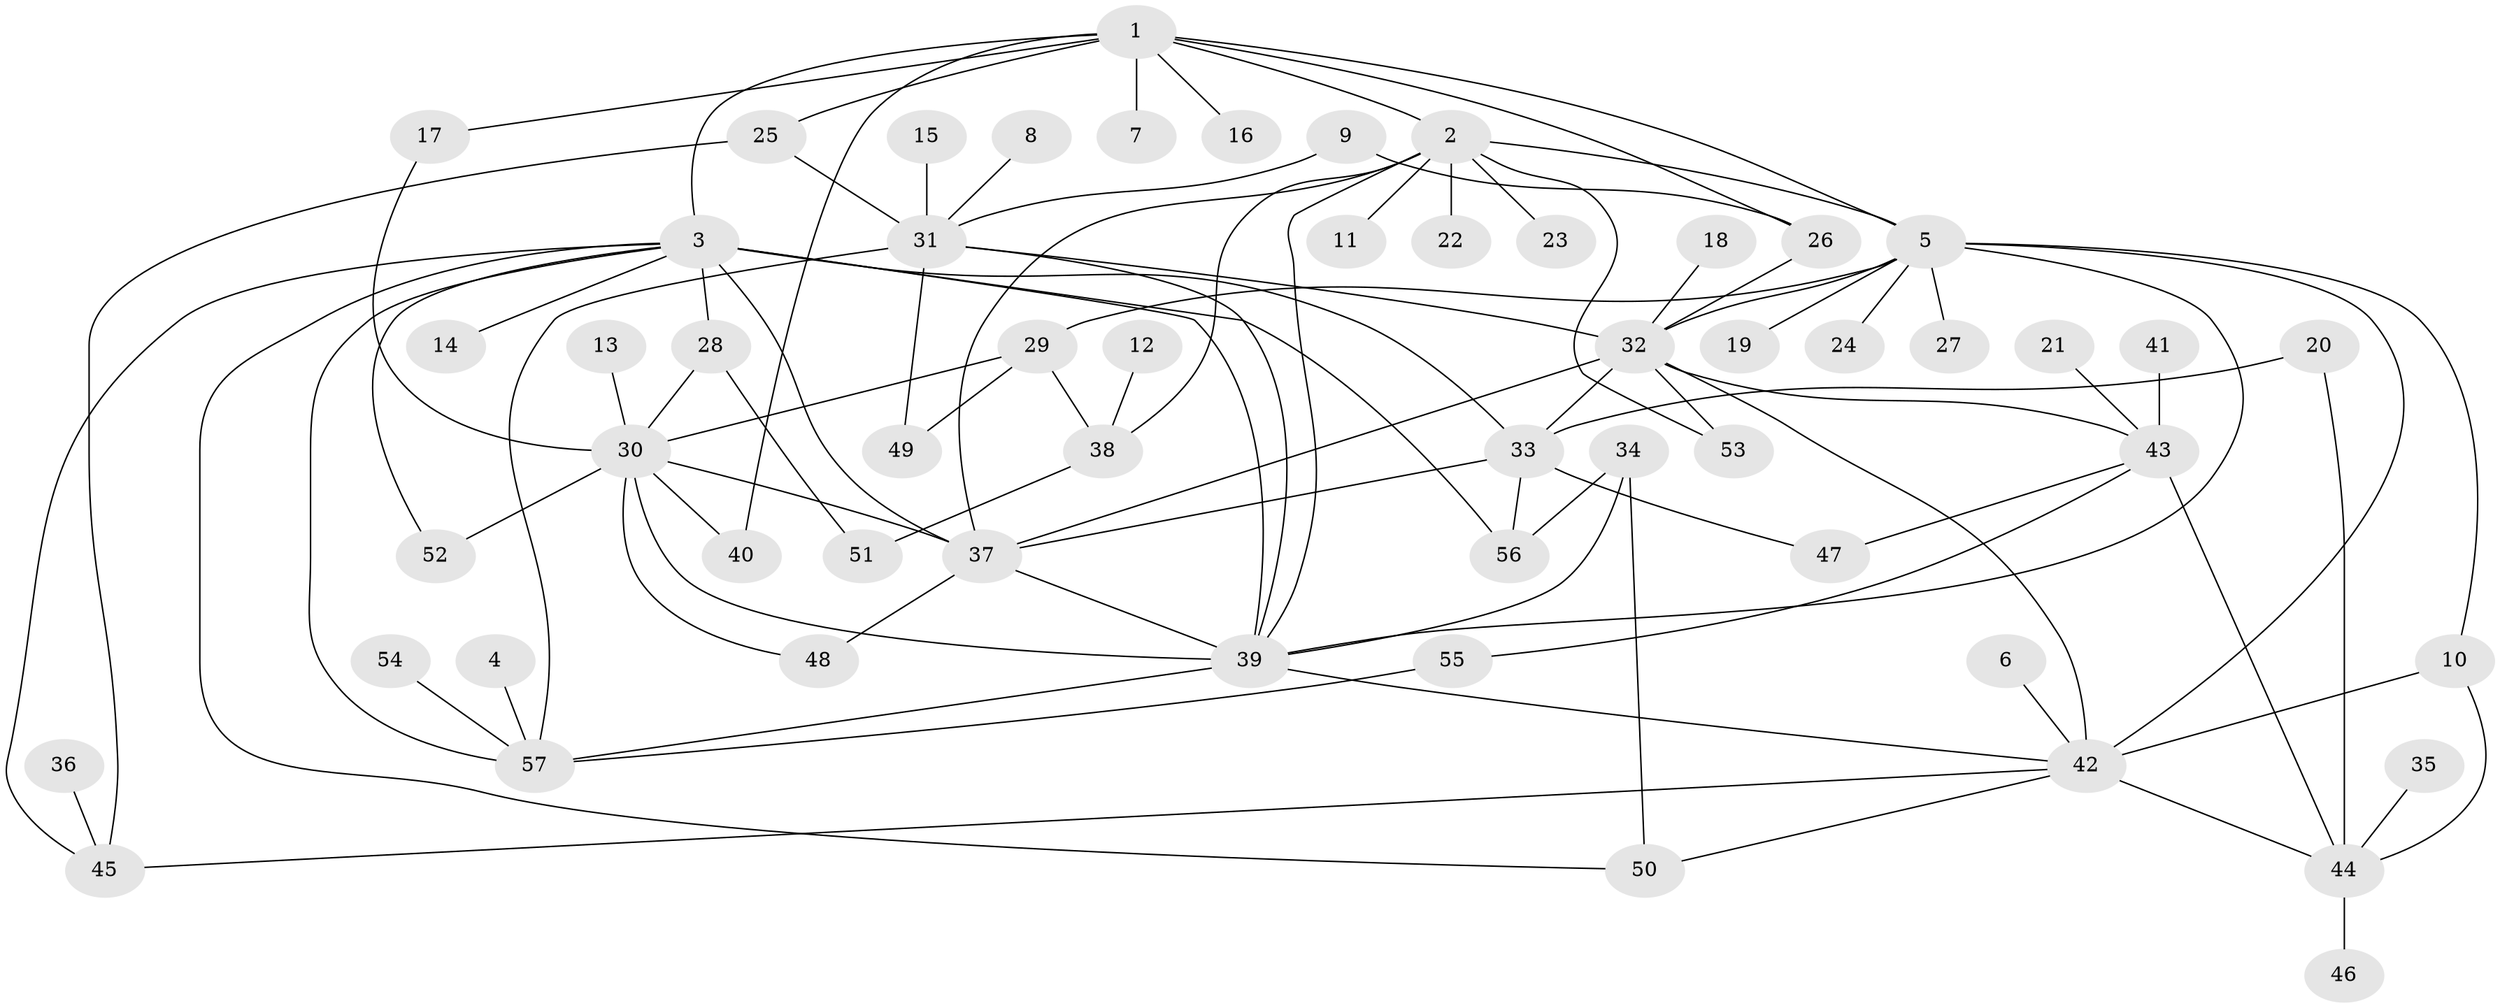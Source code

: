 // original degree distribution, {10: 0.008849557522123894, 13: 0.008849557522123894, 11: 0.017699115044247787, 12: 0.008849557522123894, 9: 0.017699115044247787, 7: 0.035398230088495575, 2: 0.22123893805309736, 3: 0.12389380530973451, 1: 0.45132743362831856, 5: 0.035398230088495575, 6: 0.02654867256637168, 4: 0.035398230088495575, 8: 0.008849557522123894}
// Generated by graph-tools (version 1.1) at 2025/49/03/09/25 03:49:57]
// undirected, 57 vertices, 95 edges
graph export_dot {
graph [start="1"]
  node [color=gray90,style=filled];
  1;
  2;
  3;
  4;
  5;
  6;
  7;
  8;
  9;
  10;
  11;
  12;
  13;
  14;
  15;
  16;
  17;
  18;
  19;
  20;
  21;
  22;
  23;
  24;
  25;
  26;
  27;
  28;
  29;
  30;
  31;
  32;
  33;
  34;
  35;
  36;
  37;
  38;
  39;
  40;
  41;
  42;
  43;
  44;
  45;
  46;
  47;
  48;
  49;
  50;
  51;
  52;
  53;
  54;
  55;
  56;
  57;
  1 -- 2 [weight=1.0];
  1 -- 3 [weight=1.0];
  1 -- 5 [weight=1.0];
  1 -- 7 [weight=1.0];
  1 -- 16 [weight=1.0];
  1 -- 17 [weight=1.0];
  1 -- 25 [weight=1.0];
  1 -- 26 [weight=1.0];
  1 -- 40 [weight=1.0];
  2 -- 5 [weight=1.0];
  2 -- 11 [weight=1.0];
  2 -- 22 [weight=1.0];
  2 -- 23 [weight=1.0];
  2 -- 37 [weight=1.0];
  2 -- 38 [weight=1.0];
  2 -- 39 [weight=1.0];
  2 -- 53 [weight=1.0];
  3 -- 14 [weight=1.0];
  3 -- 28 [weight=1.0];
  3 -- 33 [weight=1.0];
  3 -- 37 [weight=1.0];
  3 -- 39 [weight=2.0];
  3 -- 45 [weight=1.0];
  3 -- 50 [weight=1.0];
  3 -- 52 [weight=1.0];
  3 -- 56 [weight=1.0];
  3 -- 57 [weight=1.0];
  4 -- 57 [weight=1.0];
  5 -- 10 [weight=1.0];
  5 -- 19 [weight=1.0];
  5 -- 24 [weight=1.0];
  5 -- 27 [weight=1.0];
  5 -- 29 [weight=1.0];
  5 -- 32 [weight=1.0];
  5 -- 39 [weight=1.0];
  5 -- 42 [weight=2.0];
  6 -- 42 [weight=1.0];
  8 -- 31 [weight=1.0];
  9 -- 26 [weight=1.0];
  9 -- 31 [weight=1.0];
  10 -- 42 [weight=1.0];
  10 -- 44 [weight=1.0];
  12 -- 38 [weight=1.0];
  13 -- 30 [weight=1.0];
  15 -- 31 [weight=1.0];
  17 -- 30 [weight=1.0];
  18 -- 32 [weight=1.0];
  20 -- 33 [weight=1.0];
  20 -- 44 [weight=1.0];
  21 -- 43 [weight=1.0];
  25 -- 31 [weight=1.0];
  25 -- 45 [weight=1.0];
  26 -- 32 [weight=1.0];
  28 -- 30 [weight=1.0];
  28 -- 51 [weight=1.0];
  29 -- 30 [weight=1.0];
  29 -- 38 [weight=1.0];
  29 -- 49 [weight=1.0];
  30 -- 37 [weight=1.0];
  30 -- 39 [weight=1.0];
  30 -- 40 [weight=1.0];
  30 -- 48 [weight=1.0];
  30 -- 52 [weight=1.0];
  31 -- 32 [weight=1.0];
  31 -- 39 [weight=1.0];
  31 -- 49 [weight=1.0];
  31 -- 57 [weight=1.0];
  32 -- 33 [weight=1.0];
  32 -- 37 [weight=1.0];
  32 -- 42 [weight=1.0];
  32 -- 43 [weight=1.0];
  32 -- 53 [weight=1.0];
  33 -- 37 [weight=1.0];
  33 -- 47 [weight=1.0];
  33 -- 56 [weight=1.0];
  34 -- 39 [weight=1.0];
  34 -- 50 [weight=1.0];
  34 -- 56 [weight=1.0];
  35 -- 44 [weight=1.0];
  36 -- 45 [weight=1.0];
  37 -- 39 [weight=1.0];
  37 -- 48 [weight=1.0];
  38 -- 51 [weight=1.0];
  39 -- 42 [weight=1.0];
  39 -- 57 [weight=1.0];
  41 -- 43 [weight=1.0];
  42 -- 44 [weight=1.0];
  42 -- 45 [weight=1.0];
  42 -- 50 [weight=1.0];
  43 -- 44 [weight=1.0];
  43 -- 47 [weight=1.0];
  43 -- 55 [weight=1.0];
  44 -- 46 [weight=1.0];
  54 -- 57 [weight=1.0];
  55 -- 57 [weight=1.0];
}
